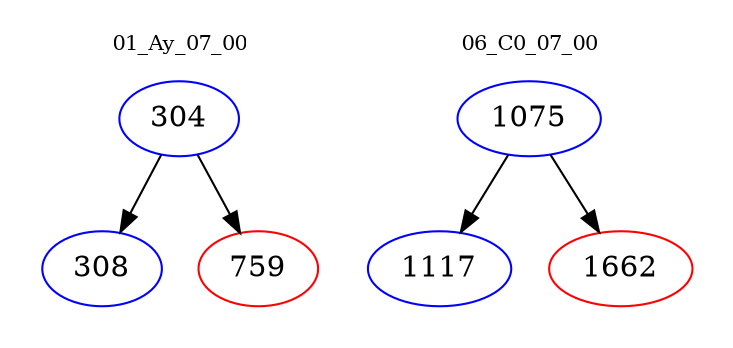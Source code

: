 digraph{
subgraph cluster_0 {
color = white
label = "01_Ay_07_00";
fontsize=10;
T0_304 [label="304", color="blue"]
T0_304 -> T0_308 [color="black"]
T0_308 [label="308", color="blue"]
T0_304 -> T0_759 [color="black"]
T0_759 [label="759", color="red"]
}
subgraph cluster_1 {
color = white
label = "06_C0_07_00";
fontsize=10;
T1_1075 [label="1075", color="blue"]
T1_1075 -> T1_1117 [color="black"]
T1_1117 [label="1117", color="blue"]
T1_1075 -> T1_1662 [color="black"]
T1_1662 [label="1662", color="red"]
}
}
